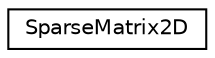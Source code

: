 digraph "Graphical Class Hierarchy"
{
  edge [fontname="Helvetica",fontsize="10",labelfontname="Helvetica",labelfontsize="10"];
  node [fontname="Helvetica",fontsize="10",shape=record];
  rankdir="LR";
  Node0 [label="SparseMatrix2D",height=0.2,width=0.4,color="black", fillcolor="white", style="filled",URL="$classSparseMatrix2D.html"];
}
